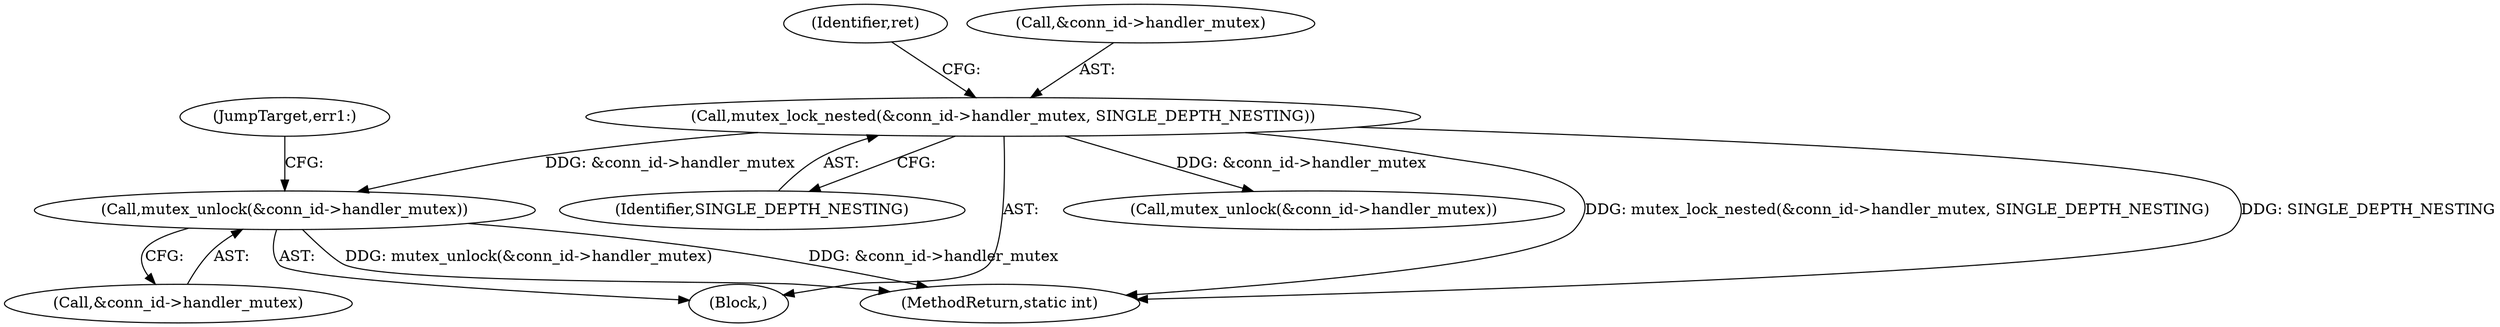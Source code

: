 digraph "0_linux_b2853fd6c2d0f383dbdf7427e263eb576a633867_0@API" {
"1000418" [label="(Call,mutex_unlock(&conn_id->handler_mutex))"];
"1000256" [label="(Call,mutex_lock_nested(&conn_id->handler_mutex, SINGLE_DEPTH_NESTING))"];
"1000419" [label="(Call,&conn_id->handler_mutex)"];
"1000263" [label="(Identifier,ret)"];
"1000438" [label="(MethodReturn,static int)"];
"1000261" [label="(Identifier,SINGLE_DEPTH_NESTING)"];
"1000423" [label="(JumpTarget,err1:)"];
"1000106" [label="(Block,)"];
"1000418" [label="(Call,mutex_unlock(&conn_id->handler_mutex))"];
"1000257" [label="(Call,&conn_id->handler_mutex)"];
"1000390" [label="(Call,mutex_unlock(&conn_id->handler_mutex))"];
"1000256" [label="(Call,mutex_lock_nested(&conn_id->handler_mutex, SINGLE_DEPTH_NESTING))"];
"1000418" -> "1000106"  [label="AST: "];
"1000418" -> "1000419"  [label="CFG: "];
"1000419" -> "1000418"  [label="AST: "];
"1000423" -> "1000418"  [label="CFG: "];
"1000418" -> "1000438"  [label="DDG: mutex_unlock(&conn_id->handler_mutex)"];
"1000418" -> "1000438"  [label="DDG: &conn_id->handler_mutex"];
"1000256" -> "1000418"  [label="DDG: &conn_id->handler_mutex"];
"1000256" -> "1000106"  [label="AST: "];
"1000256" -> "1000261"  [label="CFG: "];
"1000257" -> "1000256"  [label="AST: "];
"1000261" -> "1000256"  [label="AST: "];
"1000263" -> "1000256"  [label="CFG: "];
"1000256" -> "1000438"  [label="DDG: SINGLE_DEPTH_NESTING"];
"1000256" -> "1000438"  [label="DDG: mutex_lock_nested(&conn_id->handler_mutex, SINGLE_DEPTH_NESTING)"];
"1000256" -> "1000390"  [label="DDG: &conn_id->handler_mutex"];
}
